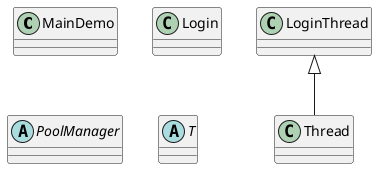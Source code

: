 @startuml

class MainDemo
class Login
class LoginThread
class Thread
abstract class PoolManager
abstract T


LoginThread<|-- Thread

class MainDemo{

}
class Login{

}
class LoginThread{

}
class Thread{

}


@enduml